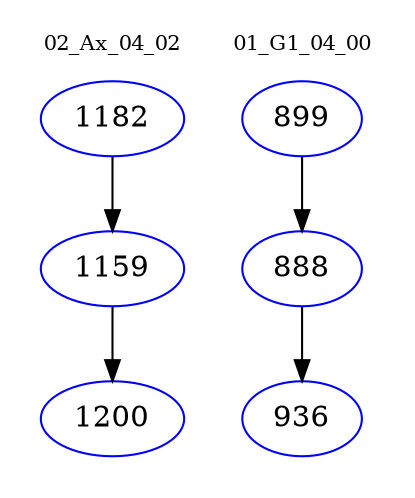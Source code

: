 digraph{
subgraph cluster_0 {
color = white
label = "02_Ax_04_02";
fontsize=10;
T0_1182 [label="1182", color="blue"]
T0_1182 -> T0_1159 [color="black"]
T0_1159 [label="1159", color="blue"]
T0_1159 -> T0_1200 [color="black"]
T0_1200 [label="1200", color="blue"]
}
subgraph cluster_1 {
color = white
label = "01_G1_04_00";
fontsize=10;
T1_899 [label="899", color="blue"]
T1_899 -> T1_888 [color="black"]
T1_888 [label="888", color="blue"]
T1_888 -> T1_936 [color="black"]
T1_936 [label="936", color="blue"]
}
}
